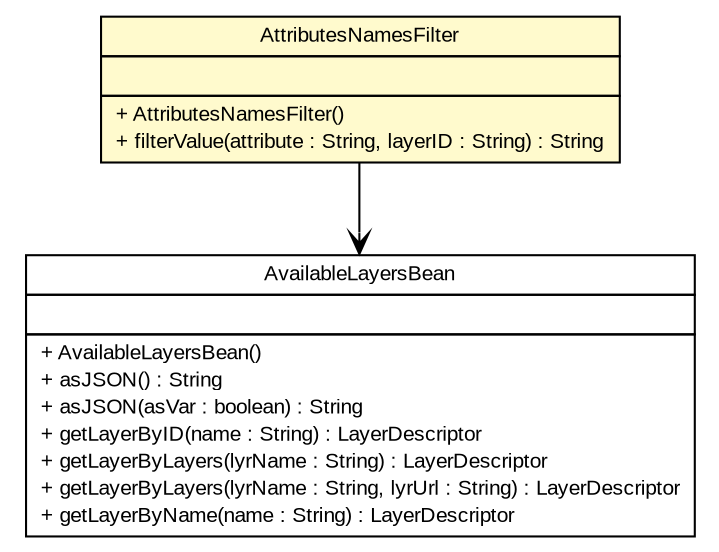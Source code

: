 #!/usr/local/bin/dot
#
# Class diagram 
# Generated by UMLGraph version R5_6 (http://www.umlgraph.org/)
#

digraph G {
	edge [fontname="arial",fontsize=10,labelfontname="arial",labelfontsize=10];
	node [fontname="arial",fontsize=10,shape=plaintext];
	nodesep=0.25;
	ranksep=0.5;
	// nl.mineleni.cbsviewer.servlet.wms.AttributesNamesFilter
	c927 [label=<<table title="nl.mineleni.cbsviewer.servlet.wms.AttributesNamesFilter" border="0" cellborder="1" cellspacing="0" cellpadding="2" port="p" bgcolor="lemonChiffon" href="./AttributesNamesFilter.html">
		<tr><td><table border="0" cellspacing="0" cellpadding="1">
<tr><td align="center" balign="center"> AttributesNamesFilter </td></tr>
		</table></td></tr>
		<tr><td><table border="0" cellspacing="0" cellpadding="1">
<tr><td align="left" balign="left">  </td></tr>
		</table></td></tr>
		<tr><td><table border="0" cellspacing="0" cellpadding="1">
<tr><td align="left" balign="left"> + AttributesNamesFilter() </td></tr>
<tr><td align="left" balign="left"> + filterValue(attribute : String, layerID : String) : String </td></tr>
		</table></td></tr>
		</table>>, URL="./AttributesNamesFilter.html", fontname="arial", fontcolor="black", fontsize=10.0];
	// nl.mineleni.cbsviewer.util.AvailableLayersBean
	c941 [label=<<table title="nl.mineleni.cbsviewer.util.AvailableLayersBean" border="0" cellborder="1" cellspacing="0" cellpadding="2" port="p" href="../../util/AvailableLayersBean.html">
		<tr><td><table border="0" cellspacing="0" cellpadding="1">
<tr><td align="center" balign="center"> AvailableLayersBean </td></tr>
		</table></td></tr>
		<tr><td><table border="0" cellspacing="0" cellpadding="1">
<tr><td align="left" balign="left">  </td></tr>
		</table></td></tr>
		<tr><td><table border="0" cellspacing="0" cellpadding="1">
<tr><td align="left" balign="left"> + AvailableLayersBean() </td></tr>
<tr><td align="left" balign="left"> + asJSON() : String </td></tr>
<tr><td align="left" balign="left"> + asJSON(asVar : boolean) : String </td></tr>
<tr><td align="left" balign="left"> + getLayerByID(name : String) : LayerDescriptor </td></tr>
<tr><td align="left" balign="left"> + getLayerByLayers(lyrName : String) : LayerDescriptor </td></tr>
<tr><td align="left" balign="left"> + getLayerByLayers(lyrName : String, lyrUrl : String) : LayerDescriptor </td></tr>
<tr><td align="left" balign="left"> + getLayerByName(name : String) : LayerDescriptor </td></tr>
		</table></td></tr>
		</table>>, URL="../../util/AvailableLayersBean.html", fontname="arial", fontcolor="black", fontsize=10.0];
	// nl.mineleni.cbsviewer.servlet.wms.AttributesNamesFilter NAVASSOC nl.mineleni.cbsviewer.util.AvailableLayersBean
	c927:p -> c941:p [taillabel="", label="", headlabel="", fontname="arial", fontcolor="black", fontsize=10.0, color="black", arrowhead=open];
}

